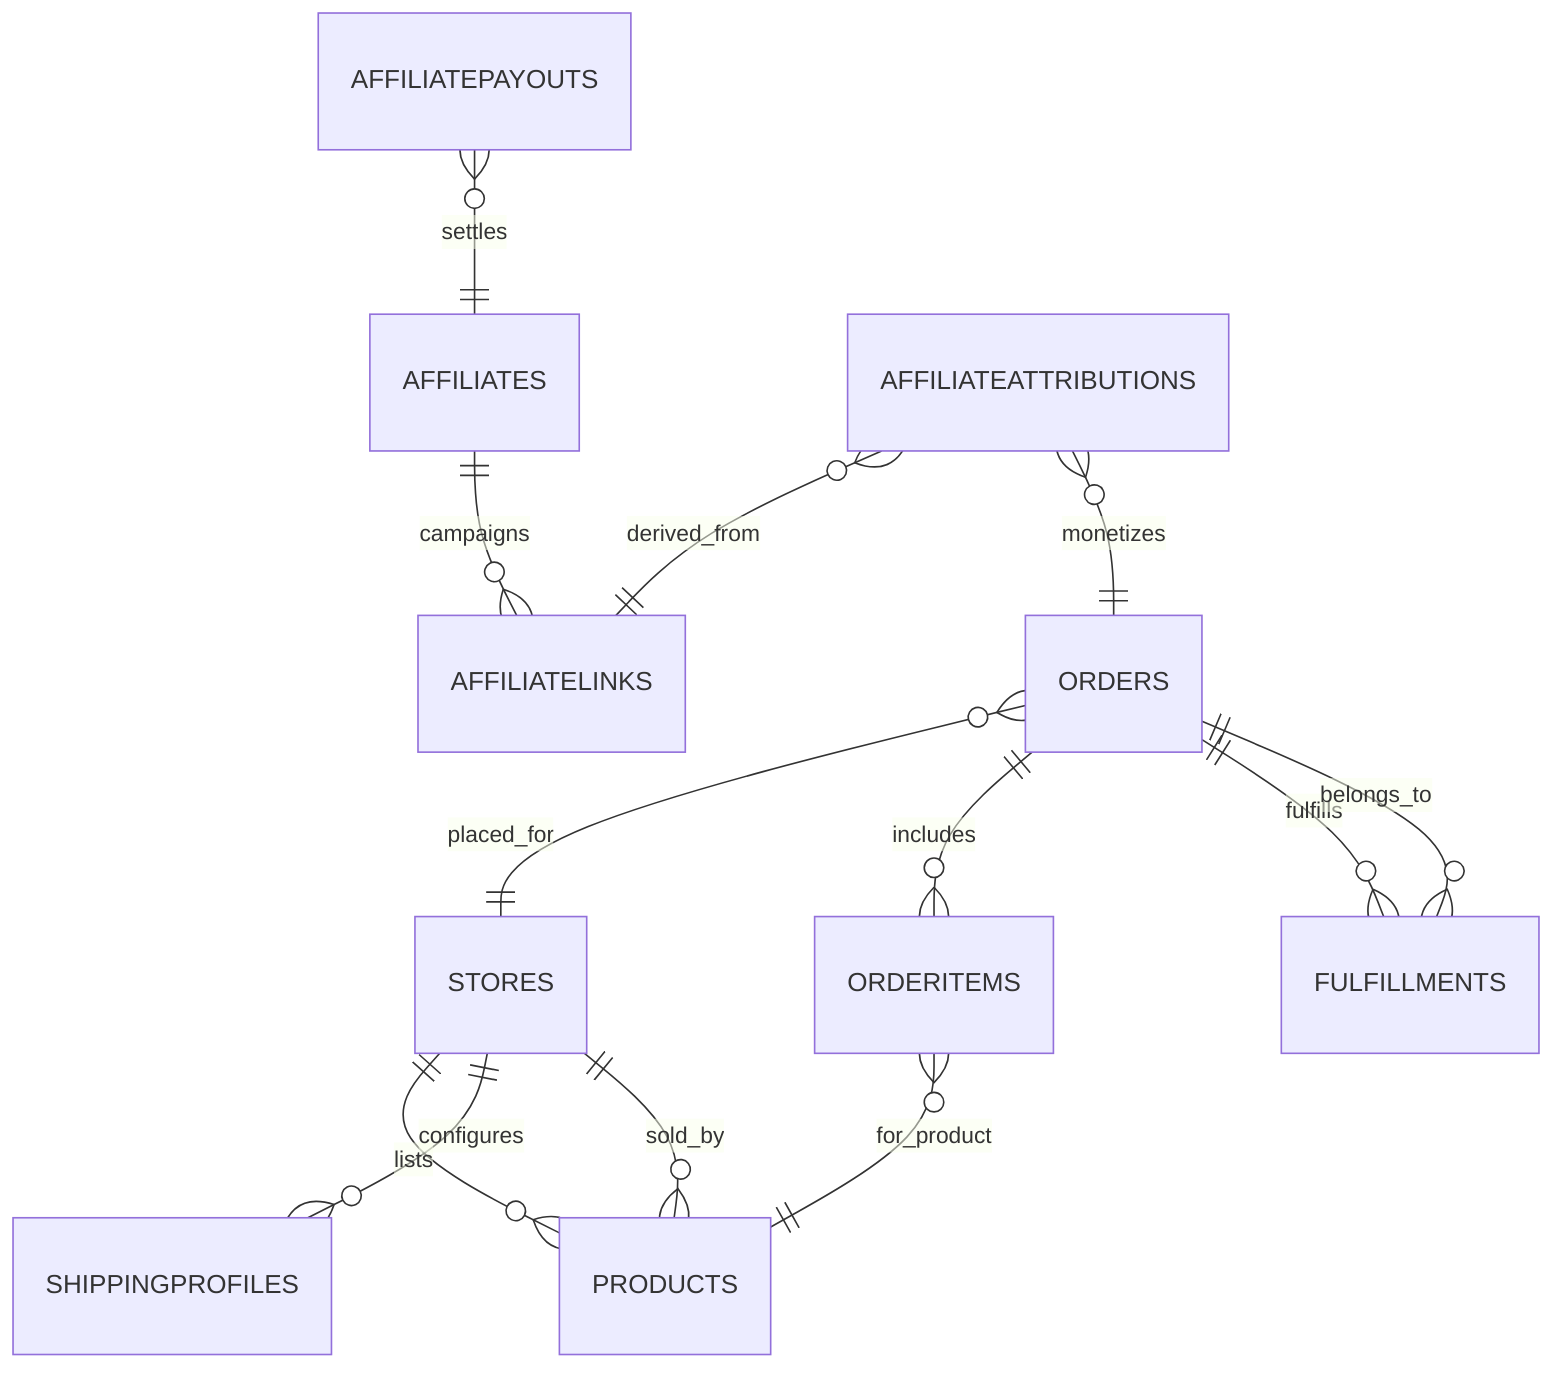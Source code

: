 erDiagram
    STORES ||--o{ PRODUCTS : lists
    STORES ||--o{ SHIPPINGPROFILES : configures
    PRODUCTS }o--|| STORES : sold_by
    ORDERS }o--|| STORES : placed_for
    ORDERS ||--o{ ORDERITEMS : includes
    ORDERITEMS }o--|| PRODUCTS : for_product
    ORDERS ||--o{ FULFILLMENTS : fulfills
    FULFILLMENTS }o--|| ORDERS : belongs_to
    AFFILIATES ||--o{ AFFILIATELINKS : campaigns
    AFFILIATEATTRIBUTIONS }o--|| AFFILIATELINKS : derived_from
    AFFILIATEATTRIBUTIONS }o--|| ORDERS : monetizes
    AFFILIATEPAYOUTS }o--|| AFFILIATES : settles

%% Diagram highlights eCommerce flows from catalog through attribution and payout.
%% SHIPPINGPROFILES anchor fulfilment pricing/logic referenced during checkout.
%% FULFILLMENTS capture shipping status updates and webhook evidence.